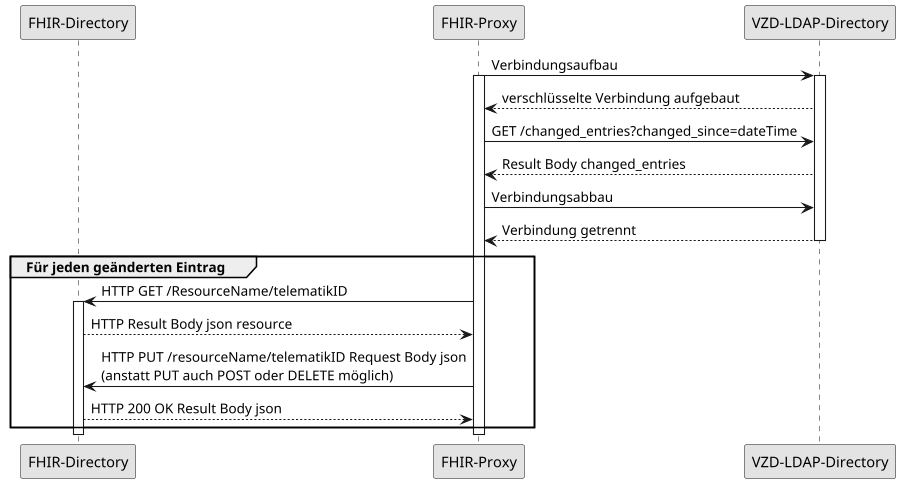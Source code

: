 @startuml sd_FHIR-Directory, sync
skinparam dpi 100
skinparam WrapWidth 200
skinparam monochrome true

'title "FHIR-Directory, Sequenzdiagram Aktualisierung der Basiseinträge'
participant fd as "FHIR-Directory"
participant fp as "FHIR-Proxy"
participant ld as "VZD-LDAP-Directory"

fp -> ld: Verbindungsaufbau
activate fp
activate ld
ld --> fp: verschlüsselte Verbindung aufgebaut
fp -> ld: GET /changed_entries?changed_since=dateTime
ld --> fp: Result Body changed_entries
fp -> ld: Verbindungsabbau
ld --> fp: Verbindung getrennt
deactivate ld
group Für jeden geänderten Eintrag
fp -> fd: HTTP GET /ResourceName/telematikID
activate fd
fd --> fp: HTTP Result Body json resource
fp -> fd: HTTP PUT /resourceName/telematikID Request Body json\n(anstatt PUT auch POST oder DELETE möglich)
fd --> fp: HTTP 200 OK Result Body json
end
deactivate fp
deactivate fd
@enduml